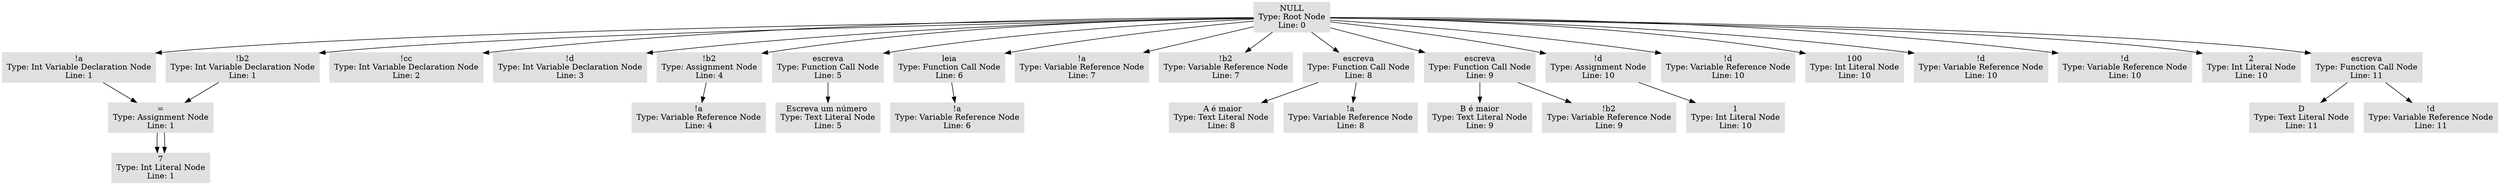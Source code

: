 digraph AST {
  node [shape=box, style=filled, color="#E0E0E0"];
  "0x555555564608" [label="NULL\nType: Root Node\nLine: 0"];
  "0x555555564608" -> "0x5555555656e8";
  "0x5555555656e8" [label="!a\nType: Int Variable Declaration Node\nLine: 1"];
  "0x5555555656e8" -> "0x5555555657b8";
  "0x5555555657b8" [label="=\nType: Assignment Node\nLine: 1"];
  "0x5555555657b8" -> "0x555555565838";
  "0x555555565838" [label="7\nType: Int Literal Node\nLine: 1"];
  "0x555555564608" -> "0x555555565778";
  "0x555555565778" [label="!b2\nType: Int Variable Declaration Node\nLine: 1"];
  "0x555555565778" -> "0x5555555657b8";
  "0x5555555657b8" [label="=\nType: Assignment Node\nLine: 1"];
  "0x5555555657b8" -> "0x555555565838";
  "0x555555565838" [label="7\nType: Int Literal Node\nLine: 1"];
  "0x555555564608" -> "0x5555555658c8";
  "0x5555555658c8" [label="!cc\nType: Int Variable Declaration Node\nLine: 2"];
  "0x555555564608" -> "0x555555565968";
  "0x555555565968" [label="!d\nType: Int Variable Declaration Node\nLine: 3"];
  "0x555555564608" -> "0x5555555659a8";
  "0x5555555659a8" [label="!b2\nType: Assignment Node\nLine: 4"];
  "0x5555555659a8" -> "0x555555565a28";
  "0x555555565a28" [label="!a\nType: Variable Reference Node\nLine: 4"];
  "0x555555564608" -> "0x555555565a68";
  "0x555555565a68" [label="escreva\nType: Function Call Node\nLine: 5"];
  "0x555555565a68" -> "0x555555565aa8";
  "0x555555565aa8" [label="Escreva um número \nType: Text Literal Node\nLine: 5"];
  "0x555555564608" -> "0x555555566738";
  "0x555555566738" [label="leia\nType: Function Call Node\nLine: 6"];
  "0x555555566738" -> "0x5555555659e8";
  "0x5555555659e8" [label="!a\nType: Variable Reference Node\nLine: 6"];
  "0x555555564608" -> "0x5555555667c8";
  "0x5555555667c8" [label="!a\nType: Variable Reference Node\nLine: 7"];
  "0x555555564608" -> "0x555555566808";
  "0x555555566808" [label="!b2\nType: Variable Reference Node\nLine: 7"];
  "0x555555564608" -> "0x5555555668a8";
  "0x5555555668a8" [label="escreva\nType: Function Call Node\nLine: 8"];
  "0x5555555668a8" -> "0x5555555668e8";
  "0x5555555668e8" [label=" A é maior\nType: Text Literal Node\nLine: 8"];
  "0x5555555668a8" -> "0x555555566948";
  "0x555555566948" [label="!a\nType: Variable Reference Node\nLine: 8"];
  "0x555555564608" -> "0x555555566988";
  "0x555555566988" [label="escreva\nType: Function Call Node\nLine: 9"];
  "0x555555566988" -> "0x555555566a38";
  "0x555555566a38" [label="B é maior\nType: Text Literal Node\nLine: 9"];
  "0x555555566988" -> "0x555555566a98";
  "0x555555566a98" [label="!b2\nType: Variable Reference Node\nLine: 9"];
  "0x555555564608" -> "0x555555566ad8";
  "0x555555566ad8" [label="!d\nType: Assignment Node\nLine: 10"];
  "0x555555566ad8" -> "0x555555566b18";
  "0x555555566b18" [label="1\nType: Int Literal Node\nLine: 10"];
  "0x555555564608" -> "0x555555566b78";
  "0x555555566b78" [label="!d\nType: Variable Reference Node\nLine: 10"];
  "0x555555564608" -> "0x555555566c38";
  "0x555555566c38" [label="100\nType: Int Literal Node\nLine: 10"];
  "0x555555564608" -> "0x555555566c78";
  "0x555555566c78" [label="!d\nType: Variable Reference Node\nLine: 10"];
  "0x555555564608" -> "0x555555566d48";
  "0x555555566d48" [label="!d\nType: Variable Reference Node\nLine: 10"];
  "0x555555564608" -> "0x555555566d88";
  "0x555555566d88" [label="2\nType: Int Literal Node\nLine: 10"];
  "0x555555564608" -> "0x555555566e68";
  "0x555555566e68" [label="escreva\nType: Function Call Node\nLine: 11"];
  "0x555555566e68" -> "0x555555566ea8";
  "0x555555566ea8" [label="D\nType: Text Literal Node\nLine: 11"];
  "0x555555566e68" -> "0x555555566f08";
  "0x555555566f08" [label="!d\nType: Variable Reference Node\nLine: 11"];
}
